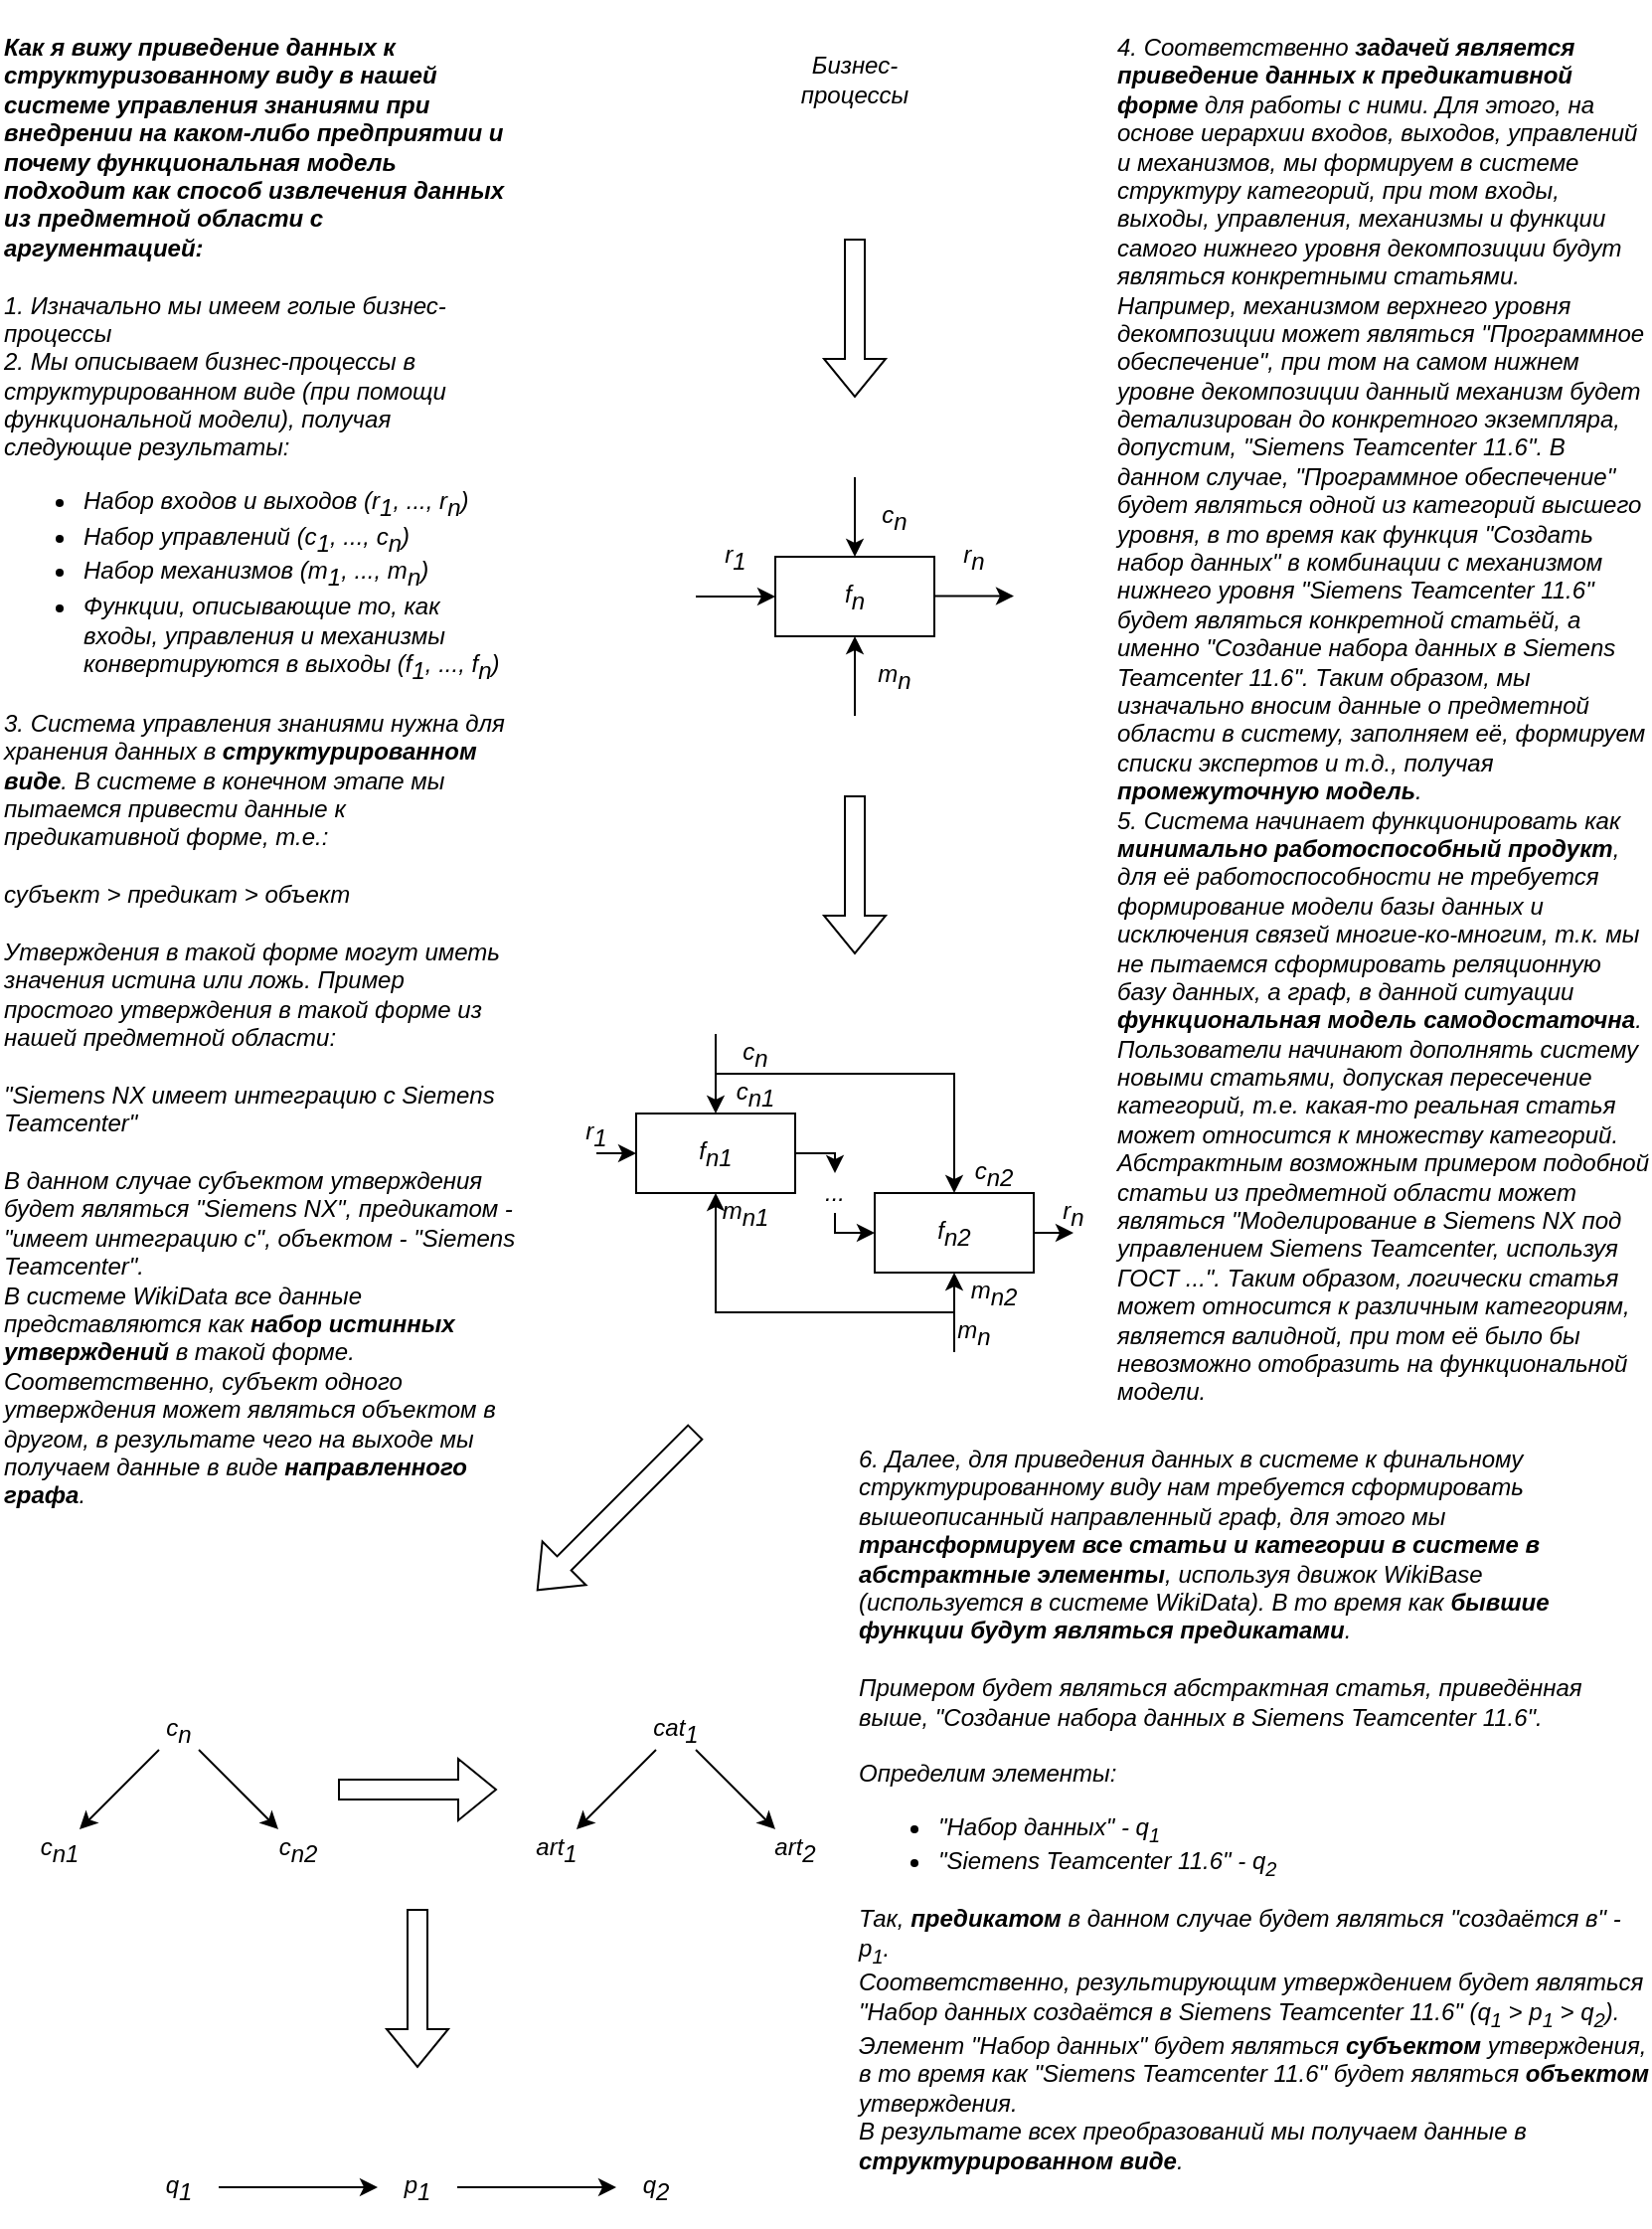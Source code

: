 <mxfile version="24.7.7">
  <diagram name="Page-1" id="Jf72inBBAvcS__dGgjvy">
    <mxGraphModel dx="1938" dy="998" grid="1" gridSize="10" guides="1" tooltips="1" connect="1" arrows="1" fold="1" page="1" pageScale="1" pageWidth="850" pageHeight="1100" math="0" shadow="0">
      <root>
        <mxCell id="0" />
        <mxCell id="1" parent="0" />
        <mxCell id="d3z8FASGUd066R5uZWC9-1" value="&lt;i style=&quot;font-size: 12px;&quot;&gt;f&lt;span style=&quot;font-size: 12px;&quot;&gt;&lt;sub style=&quot;font-size: 12px;&quot;&gt;n&lt;/sub&gt;&lt;/span&gt;&lt;/i&gt;" style="rounded=0;whiteSpace=wrap;html=1;fontStyle=0;fontSize=12;" vertex="1" parent="1">
          <mxGeometry x="400" y="280" width="80" height="40" as="geometry" />
        </mxCell>
        <mxCell id="d3z8FASGUd066R5uZWC9-2" value="" style="endArrow=classic;html=1;rounded=0;fontStyle=0;fontSize=12;" edge="1" parent="1">
          <mxGeometry width="50" height="50" relative="1" as="geometry">
            <mxPoint x="360" y="300" as="sourcePoint" />
            <mxPoint x="400" y="300" as="targetPoint" />
          </mxGeometry>
        </mxCell>
        <mxCell id="d3z8FASGUd066R5uZWC9-3" value="" style="endArrow=classic;html=1;rounded=0;fontStyle=0;fontSize=12;" edge="1" parent="1">
          <mxGeometry width="50" height="50" relative="1" as="geometry">
            <mxPoint x="480" y="299.77" as="sourcePoint" />
            <mxPoint x="520" y="299.77" as="targetPoint" />
          </mxGeometry>
        </mxCell>
        <mxCell id="d3z8FASGUd066R5uZWC9-4" value="" style="endArrow=classic;html=1;rounded=0;entryX=0.5;entryY=1;entryDx=0;entryDy=0;fontStyle=0;fontSize=12;" edge="1" parent="1" target="d3z8FASGUd066R5uZWC9-1">
          <mxGeometry width="50" height="50" relative="1" as="geometry">
            <mxPoint x="440" y="360" as="sourcePoint" />
            <mxPoint x="450" y="350" as="targetPoint" />
          </mxGeometry>
        </mxCell>
        <mxCell id="d3z8FASGUd066R5uZWC9-5" value="" style="endArrow=classic;html=1;rounded=0;fontStyle=0;fontSize=12;" edge="1" parent="1" target="d3z8FASGUd066R5uZWC9-1">
          <mxGeometry width="50" height="50" relative="1" as="geometry">
            <mxPoint x="440" y="240" as="sourcePoint" />
            <mxPoint x="540" y="319.77" as="targetPoint" />
          </mxGeometry>
        </mxCell>
        <mxCell id="d3z8FASGUd066R5uZWC9-6" value="" style="shape=flexArrow;endArrow=classic;html=1;rounded=0;fontSize=12;" edge="1" parent="1">
          <mxGeometry width="50" height="50" relative="1" as="geometry">
            <mxPoint x="440" y="120" as="sourcePoint" />
            <mxPoint x="440" y="200" as="targetPoint" />
          </mxGeometry>
        </mxCell>
        <mxCell id="d3z8FASGUd066R5uZWC9-7" value="&lt;i style=&quot;font-size: 12px;&quot;&gt;r&lt;sub style=&quot;font-size: 12px;&quot;&gt;1&lt;/sub&gt;&lt;/i&gt;" style="text;html=1;align=center;verticalAlign=middle;whiteSpace=wrap;rounded=0;fontStyle=0;fontSize=12;" vertex="1" parent="1">
          <mxGeometry x="360" y="270" width="40" height="20" as="geometry" />
        </mxCell>
        <mxCell id="d3z8FASGUd066R5uZWC9-8" value="&lt;span style=&quot;font-size: 12px;&quot;&gt;&lt;i style=&quot;font-size: 12px;&quot;&gt;r&lt;sub style=&quot;font-size: 12px;&quot;&gt;n&lt;/sub&gt;&lt;/i&gt;&lt;/span&gt;" style="text;html=1;align=center;verticalAlign=middle;whiteSpace=wrap;rounded=0;fontStyle=0;fontSize=12;" vertex="1" parent="1">
          <mxGeometry x="490" y="270" width="20" height="20" as="geometry" />
        </mxCell>
        <mxCell id="d3z8FASGUd066R5uZWC9-9" value="&lt;span style=&quot;font-size: 12px;&quot;&gt;&lt;i style=&quot;font-size: 12px;&quot;&gt;c&lt;sub style=&quot;font-size: 12px;&quot;&gt;n&lt;/sub&gt;&lt;/i&gt;&lt;/span&gt;" style="text;html=1;align=center;verticalAlign=middle;whiteSpace=wrap;rounded=0;fontStyle=0;fontSize=12;" vertex="1" parent="1">
          <mxGeometry x="450" y="250" width="20" height="20" as="geometry" />
        </mxCell>
        <mxCell id="d3z8FASGUd066R5uZWC9-10" value="&lt;span style=&quot;font-size: 12px;&quot;&gt;&lt;i style=&quot;font-size: 12px;&quot;&gt;m&lt;sub style=&quot;font-size: 12px;&quot;&gt;n&lt;/sub&gt;&lt;/i&gt;&lt;/span&gt;" style="text;html=1;align=center;verticalAlign=middle;whiteSpace=wrap;rounded=0;fontStyle=0;fontSize=12;" vertex="1" parent="1">
          <mxGeometry x="450" y="330" width="20" height="20" as="geometry" />
        </mxCell>
        <mxCell id="d3z8FASGUd066R5uZWC9-12" value="&lt;i style=&quot;font-size: 12px;&quot;&gt;f&lt;sub style=&quot;font-size: 12px;&quot;&gt;n1&lt;/sub&gt;&lt;/i&gt;" style="rounded=0;whiteSpace=wrap;html=1;fontSize=12;" vertex="1" parent="1">
          <mxGeometry x="330" y="560" width="80" height="40" as="geometry" />
        </mxCell>
        <mxCell id="d3z8FASGUd066R5uZWC9-13" value="" style="endArrow=classic;html=1;rounded=0;fontSize=12;" edge="1" parent="1">
          <mxGeometry width="50" height="50" relative="1" as="geometry">
            <mxPoint x="310" y="580" as="sourcePoint" />
            <mxPoint x="330" y="580" as="targetPoint" />
          </mxGeometry>
        </mxCell>
        <mxCell id="d3z8FASGUd066R5uZWC9-15" value="" style="endArrow=classic;html=1;rounded=0;entryX=0.5;entryY=1;entryDx=0;entryDy=0;fontSize=12;" edge="1" parent="1" target="d3z8FASGUd066R5uZWC9-12">
          <mxGeometry width="50" height="50" relative="1" as="geometry">
            <mxPoint x="490" y="660" as="sourcePoint" />
            <mxPoint x="380" y="630" as="targetPoint" />
            <Array as="points">
              <mxPoint x="370" y="660" />
            </Array>
          </mxGeometry>
        </mxCell>
        <mxCell id="d3z8FASGUd066R5uZWC9-16" value="" style="endArrow=classic;html=1;rounded=0;fontSize=12;" edge="1" parent="1" target="d3z8FASGUd066R5uZWC9-12">
          <mxGeometry width="50" height="50" relative="1" as="geometry">
            <mxPoint x="370" y="520" as="sourcePoint" />
            <mxPoint x="470" y="599.77" as="targetPoint" />
          </mxGeometry>
        </mxCell>
        <mxCell id="d3z8FASGUd066R5uZWC9-19" value="&lt;span style=&quot;font-size: 12px;&quot;&gt;&lt;i style=&quot;font-size: 12px;&quot;&gt;r&lt;sub style=&quot;font-size: 12px;&quot;&gt;1&lt;/sub&gt;&lt;/i&gt;&lt;/span&gt;" style="text;html=1;align=center;verticalAlign=middle;whiteSpace=wrap;rounded=0;fontSize=12;" vertex="1" parent="1">
          <mxGeometry x="300" y="560" width="20" height="20" as="geometry" />
        </mxCell>
        <mxCell id="d3z8FASGUd066R5uZWC9-21" value="&lt;i style=&quot;font-size: 12px;&quot;&gt;f&lt;sub style=&quot;font-size: 12px;&quot;&gt;n2&lt;/sub&gt;&lt;/i&gt;" style="rounded=0;whiteSpace=wrap;html=1;fontSize=12;" vertex="1" parent="1">
          <mxGeometry x="450" y="600" width="80" height="40" as="geometry" />
        </mxCell>
        <mxCell id="d3z8FASGUd066R5uZWC9-23" value="" style="endArrow=classic;html=1;rounded=0;exitX=1;exitY=0.5;exitDx=0;exitDy=0;fontSize=12;" edge="1" parent="1" source="d3z8FASGUd066R5uZWC9-12">
          <mxGeometry width="50" height="50" relative="1" as="geometry">
            <mxPoint x="410" y="579.62" as="sourcePoint" />
            <mxPoint x="430" y="590" as="targetPoint" />
            <Array as="points">
              <mxPoint x="430" y="580" />
            </Array>
          </mxGeometry>
        </mxCell>
        <mxCell id="d3z8FASGUd066R5uZWC9-24" value="" style="endArrow=classic;html=1;rounded=0;entryX=0.5;entryY=1;entryDx=0;entryDy=0;fontSize=12;" edge="1" parent="1" target="d3z8FASGUd066R5uZWC9-21">
          <mxGeometry width="50" height="50" relative="1" as="geometry">
            <mxPoint x="490" y="680" as="sourcePoint" />
            <mxPoint x="540" y="690" as="targetPoint" />
          </mxGeometry>
        </mxCell>
        <mxCell id="d3z8FASGUd066R5uZWC9-25" value="" style="endArrow=classic;html=1;rounded=0;fontSize=12;" edge="1" parent="1" target="d3z8FASGUd066R5uZWC9-21">
          <mxGeometry width="50" height="50" relative="1" as="geometry">
            <mxPoint x="370" y="540" as="sourcePoint" />
            <mxPoint x="630" y="659.77" as="targetPoint" />
            <Array as="points">
              <mxPoint x="490" y="540" />
            </Array>
          </mxGeometry>
        </mxCell>
        <mxCell id="d3z8FASGUd066R5uZWC9-39" value="&lt;i style=&quot;font-size: 12px;&quot;&gt;Бизнес-процессы&lt;/i&gt;" style="text;html=1;align=center;verticalAlign=middle;whiteSpace=wrap;rounded=0;fontSize=12;" vertex="1" parent="1">
          <mxGeometry x="400" width="80" height="80" as="geometry" />
        </mxCell>
        <mxCell id="d3z8FASGUd066R5uZWC9-42" value="&lt;span style=&quot;font-size: 12px;&quot;&gt;&lt;i style=&quot;font-size: 12px;&quot;&gt;c&lt;sub style=&quot;font-size: 12px;&quot;&gt;n&lt;/sub&gt;&lt;/i&gt;&lt;/span&gt;" style="text;html=1;align=center;verticalAlign=middle;whiteSpace=wrap;rounded=0;fontSize=12;" vertex="1" parent="1">
          <mxGeometry x="90" y="860" width="20" height="20" as="geometry" />
        </mxCell>
        <mxCell id="d3z8FASGUd066R5uZWC9-43" value="" style="endArrow=classic;html=1;rounded=0;fontSize=12;" edge="1" parent="1">
          <mxGeometry width="50" height="50" relative="1" as="geometry">
            <mxPoint x="90" y="880" as="sourcePoint" />
            <mxPoint x="50" y="920" as="targetPoint" />
          </mxGeometry>
        </mxCell>
        <mxCell id="d3z8FASGUd066R5uZWC9-44" value="" style="endArrow=classic;html=1;rounded=0;fontSize=12;" edge="1" parent="1">
          <mxGeometry width="50" height="50" relative="1" as="geometry">
            <mxPoint x="110" y="880" as="sourcePoint" />
            <mxPoint x="150" y="920" as="targetPoint" />
          </mxGeometry>
        </mxCell>
        <mxCell id="d3z8FASGUd066R5uZWC9-45" value="&lt;span style=&quot;font-size: 12px;&quot;&gt;&lt;i style=&quot;font-size: 12px;&quot;&gt;c&lt;sub style=&quot;font-size: 12px;&quot;&gt;n1&lt;/sub&gt;&lt;/i&gt;&lt;/span&gt;" style="text;html=1;align=center;verticalAlign=middle;whiteSpace=wrap;rounded=0;fontSize=12;" vertex="1" parent="1">
          <mxGeometry x="30" y="920" width="20" height="20" as="geometry" />
        </mxCell>
        <mxCell id="d3z8FASGUd066R5uZWC9-46" value="&lt;span style=&quot;font-size: 12px;&quot;&gt;&lt;i style=&quot;font-size: 12px;&quot;&gt;c&lt;sub style=&quot;font-size: 12px;&quot;&gt;n2&lt;/sub&gt;&lt;/i&gt;&lt;/span&gt;" style="text;html=1;align=center;verticalAlign=middle;whiteSpace=wrap;rounded=0;fontSize=12;" vertex="1" parent="1">
          <mxGeometry x="150" y="920" width="20" height="20" as="geometry" />
        </mxCell>
        <mxCell id="d3z8FASGUd066R5uZWC9-47" value="" style="shape=flexArrow;endArrow=classic;html=1;rounded=0;fontSize=12;" edge="1" parent="1">
          <mxGeometry width="50" height="50" relative="1" as="geometry">
            <mxPoint x="180" y="900" as="sourcePoint" />
            <mxPoint x="260" y="900" as="targetPoint" />
          </mxGeometry>
        </mxCell>
        <mxCell id="d3z8FASGUd066R5uZWC9-51" value="&lt;span style=&quot;font-size: 12px;&quot;&gt;&lt;i style=&quot;font-size: 12px;&quot;&gt;cat&lt;sub style=&quot;font-size: 12px;&quot;&gt;1&lt;/sub&gt;&lt;/i&gt;&lt;/span&gt;" style="text;html=1;align=center;verticalAlign=middle;whiteSpace=wrap;rounded=0;fontSize=12;" vertex="1" parent="1">
          <mxGeometry x="340" y="860" width="20" height="20" as="geometry" />
        </mxCell>
        <mxCell id="d3z8FASGUd066R5uZWC9-53" value="" style="endArrow=classic;html=1;rounded=0;fontSize=12;" edge="1" parent="1">
          <mxGeometry width="50" height="50" relative="1" as="geometry">
            <mxPoint x="340" y="880" as="sourcePoint" />
            <mxPoint x="300" y="920" as="targetPoint" />
          </mxGeometry>
        </mxCell>
        <mxCell id="d3z8FASGUd066R5uZWC9-54" value="" style="endArrow=classic;html=1;rounded=0;fontSize=12;" edge="1" parent="1">
          <mxGeometry width="50" height="50" relative="1" as="geometry">
            <mxPoint x="360" y="880" as="sourcePoint" />
            <mxPoint x="400" y="920" as="targetPoint" />
          </mxGeometry>
        </mxCell>
        <mxCell id="d3z8FASGUd066R5uZWC9-55" value="&lt;span style=&quot;font-size: 12px;&quot;&gt;&lt;i style=&quot;font-size: 12px;&quot;&gt;art&lt;sub style=&quot;font-size: 12px;&quot;&gt;1&lt;/sub&gt;&lt;/i&gt;&lt;/span&gt;" style="text;html=1;align=center;verticalAlign=middle;whiteSpace=wrap;rounded=0;fontSize=12;" vertex="1" parent="1">
          <mxGeometry x="280" y="920" width="20" height="20" as="geometry" />
        </mxCell>
        <mxCell id="d3z8FASGUd066R5uZWC9-56" value="&lt;span style=&quot;font-size: 12px;&quot;&gt;&lt;i style=&quot;font-size: 12px;&quot;&gt;art&lt;sub style=&quot;font-size: 12px;&quot;&gt;2&lt;/sub&gt;&lt;/i&gt;&lt;/span&gt;" style="text;html=1;align=center;verticalAlign=middle;whiteSpace=wrap;rounded=0;fontSize=12;" vertex="1" parent="1">
          <mxGeometry x="400" y="920" width="20" height="20" as="geometry" />
        </mxCell>
        <mxCell id="d3z8FASGUd066R5uZWC9-60" value="" style="shape=flexArrow;endArrow=classic;html=1;rounded=0;fontSize=12;" edge="1" parent="1">
          <mxGeometry width="50" height="50" relative="1" as="geometry">
            <mxPoint x="220" y="960" as="sourcePoint" />
            <mxPoint x="220" y="1040" as="targetPoint" />
          </mxGeometry>
        </mxCell>
        <mxCell id="d3z8FASGUd066R5uZWC9-68" value="&lt;i style=&quot;font-size: 12px;&quot;&gt;q&lt;sub style=&quot;font-size: 12px;&quot;&gt;1&lt;/sub&gt;&lt;/i&gt;" style="text;html=1;align=center;verticalAlign=middle;whiteSpace=wrap;rounded=0;fontSize=12;" vertex="1" parent="1">
          <mxGeometry x="80" y="1090" width="40" height="20" as="geometry" />
        </mxCell>
        <mxCell id="d3z8FASGUd066R5uZWC9-69" value="&lt;span style=&quot;font-size: 12px;&quot;&gt;&lt;i style=&quot;font-size: 12px;&quot;&gt;q&lt;sub style=&quot;font-size: 12px;&quot;&gt;2&lt;/sub&gt;&lt;/i&gt;&lt;/span&gt;" style="text;html=1;align=center;verticalAlign=middle;whiteSpace=wrap;rounded=0;fontSize=12;" vertex="1" parent="1">
          <mxGeometry x="320" y="1090" width="40" height="20" as="geometry" />
        </mxCell>
        <mxCell id="d3z8FASGUd066R5uZWC9-70" value="" style="endArrow=classic;html=1;rounded=0;entryX=0;entryY=0.5;entryDx=0;entryDy=0;exitX=1;exitY=0.5;exitDx=0;exitDy=0;fontSize=12;" edge="1" parent="1" source="d3z8FASGUd066R5uZWC9-68" target="d3z8FASGUd066R5uZWC9-71">
          <mxGeometry width="50" height="50" relative="1" as="geometry">
            <mxPoint x="160" y="1099.72" as="sourcePoint" />
            <mxPoint x="190" y="1099.72" as="targetPoint" />
          </mxGeometry>
        </mxCell>
        <mxCell id="d3z8FASGUd066R5uZWC9-71" value="&lt;span style=&quot;font-size: 12px;&quot;&gt;&lt;i style=&quot;font-size: 12px;&quot;&gt;p&lt;sub style=&quot;font-size: 12px;&quot;&gt;1&lt;/sub&gt;&lt;/i&gt;&lt;/span&gt;" style="text;html=1;align=center;verticalAlign=middle;whiteSpace=wrap;rounded=0;fontSize=12;" vertex="1" parent="1">
          <mxGeometry x="200" y="1090" width="40" height="20" as="geometry" />
        </mxCell>
        <mxCell id="d3z8FASGUd066R5uZWC9-72" value="" style="endArrow=classic;html=1;rounded=0;entryX=0;entryY=0.5;entryDx=0;entryDy=0;exitX=1;exitY=0.5;exitDx=0;exitDy=0;fontSize=12;" edge="1" parent="1" source="d3z8FASGUd066R5uZWC9-71" target="d3z8FASGUd066R5uZWC9-69">
          <mxGeometry width="50" height="50" relative="1" as="geometry">
            <mxPoint x="130" y="1110" as="sourcePoint" />
            <mxPoint x="210" y="1110" as="targetPoint" />
          </mxGeometry>
        </mxCell>
        <mxCell id="d3z8FASGUd066R5uZWC9-73" value="&lt;div style=&quot;font-size: 12px;&quot;&gt;&lt;i style=&quot;font-size: 12px;&quot;&gt;&lt;b&gt;Как я вижу приведение данных к структуризованному виду в нашей системе управления знаниями при внедрении на каком-либо предприятии и почему функциональная модель подходит как способ извлечения данных из предметной области с аргументацией:&lt;/b&gt;&lt;/i&gt;&lt;/div&gt;&lt;div style=&quot;font-size: 12px;&quot;&gt;&lt;i style=&quot;font-size: 12px;&quot;&gt;&lt;br style=&quot;font-size: 12px;&quot;&gt;&lt;/i&gt;&lt;/div&gt;&lt;div style=&quot;font-size: 12px;&quot;&gt;&lt;i style=&quot;font-size: 12px;&quot;&gt;1. Изначально мы имеем голые бизнес-процессы&lt;/i&gt;&lt;/div&gt;&lt;div style=&quot;font-size: 12px;&quot;&gt;&lt;i style=&quot;font-size: 12px;&quot;&gt;2. Мы описываем бизнес-процессы в структурированном виде (при помощи функциональной модели), получая следующие результаты:&lt;/i&gt;&lt;/div&gt;&lt;div style=&quot;font-size: 12px;&quot;&gt;&lt;ul style=&quot;font-size: 12px;&quot;&gt;&lt;li style=&quot;font-size: 12px;&quot;&gt;&lt;i style=&quot;font-size: 12px;&quot;&gt;Набор входов и выходов&amp;nbsp;&lt;/i&gt;&lt;i style=&quot;background-color: initial; font-size: 12px;&quot;&gt;(r&lt;sub style=&quot;font-size: 12px;&quot;&gt;1&lt;/sub&gt;, ..., r&lt;sub style=&quot;font-size: 12px;&quot;&gt;n&lt;/sub&gt;)&lt;/i&gt;&lt;/li&gt;&lt;li style=&quot;font-size: 12px;&quot;&gt;&lt;i style=&quot;font-size: 12px;&quot;&gt;Набор управлений (c&lt;sub style=&quot;font-size: 12px;&quot;&gt;1&lt;/sub&gt;, ..., c&lt;sub style=&quot;font-size: 12px;&quot;&gt;n&lt;/sub&gt;)&lt;/i&gt;&lt;/li&gt;&lt;li style=&quot;font-size: 12px;&quot;&gt;&lt;i style=&quot;font-size: 12px;&quot;&gt;Набор механизмов (m&lt;sub style=&quot;font-size: 12px;&quot;&gt;1&lt;/sub&gt;, ..., m&lt;sub style=&quot;font-size: 12px;&quot;&gt;n&lt;/sub&gt;)&lt;/i&gt;&lt;/li&gt;&lt;li style=&quot;font-size: 12px;&quot;&gt;&lt;i style=&quot;font-size: 12px;&quot;&gt;Функции, описывающие то, как входы, управления и механизмы конвертируются в выходы (f&lt;sub style=&quot;font-size: 12px;&quot;&gt;1&lt;/sub&gt;, ..., f&lt;sub style=&quot;font-size: 12px;&quot;&gt;n&lt;/sub&gt;)&lt;/i&gt;&lt;/li&gt;&lt;/ul&gt;&lt;span style=&quot;font-size: 12px;&quot;&gt;&lt;i style=&quot;font-size: 12px;&quot;&gt;3. Система управления знаниями нужна для хранения данных в &lt;b style=&quot;font-size: 12px;&quot;&gt;структурированном виде&lt;/b&gt;. В системе в конечном этапе мы пытаемся привести данные к предикативной форме, т.е.:&lt;/i&gt;&lt;/span&gt;&lt;/div&gt;&lt;div style=&quot;font-size: 12px;&quot;&gt;&lt;span style=&quot;font-size: 12px;&quot;&gt;&lt;i style=&quot;font-size: 12px;&quot;&gt;&lt;br style=&quot;font-size: 12px;&quot;&gt;&lt;/i&gt;&lt;/span&gt;&lt;/div&gt;&lt;div style=&quot;font-size: 12px;&quot;&gt;&lt;span style=&quot;font-size: 12px;&quot;&gt;&lt;i style=&quot;font-size: 12px;&quot;&gt;субъект &amp;gt; предикат &amp;gt; объект&lt;/i&gt;&lt;/span&gt;&lt;/div&gt;&lt;div style=&quot;font-size: 12px;&quot;&gt;&lt;span style=&quot;font-size: 12px;&quot;&gt;&lt;i style=&quot;font-size: 12px;&quot;&gt;&lt;br style=&quot;font-size: 12px;&quot;&gt;&lt;/i&gt;&lt;/span&gt;&lt;/div&gt;&lt;div style=&quot;font-size: 12px;&quot;&gt;&lt;span style=&quot;font-size: 12px;&quot;&gt;&lt;i style=&quot;font-size: 12px;&quot;&gt;Утверждения в такой форме могут иметь значения истина или ложь. Пример простого утверждения в такой форме из нашей предметной области:&lt;/i&gt;&lt;/span&gt;&lt;/div&gt;&lt;div style=&quot;font-size: 12px;&quot;&gt;&lt;span style=&quot;font-size: 12px;&quot;&gt;&lt;i style=&quot;font-size: 12px;&quot;&gt;&lt;br style=&quot;font-size: 12px;&quot;&gt;&lt;/i&gt;&lt;/span&gt;&lt;/div&gt;&lt;div style=&quot;font-size: 12px;&quot;&gt;&lt;i style=&quot;font-size: 12px;&quot;&gt;&quot;Siemens NX имеет интеграцию с Siemens Teamcenter&quot;&lt;/i&gt;&lt;/div&gt;&lt;div style=&quot;font-size: 12px;&quot;&gt;&lt;i style=&quot;font-size: 12px;&quot;&gt;&lt;br style=&quot;font-size: 12px;&quot;&gt;&lt;/i&gt;&lt;/div&gt;&lt;div style=&quot;font-size: 12px;&quot;&gt;&lt;i style=&quot;font-size: 12px;&quot;&gt;В данном случае субъектом утверждения будет являться &quot;Siemens NX&quot;, предикатом - &quot;имеет интеграцию с&quot;, объектом - &quot;Siemens Teamcenter&quot;.&lt;/i&gt;&lt;/div&gt;&lt;div style=&quot;font-size: 12px;&quot;&gt;&lt;i style=&quot;font-size: 12px;&quot;&gt;В системе WikiData все данные представляются как &lt;b&gt;набор истинных утверждений&lt;/b&gt; в такой форме. Соответственно, субъект одного утверждения может являться объектом в другом, в результате чего на выходе мы получаем данные в виде &lt;b style=&quot;font-size: 12px;&quot;&gt;направленного графа&lt;/b&gt;.&lt;/i&gt;&lt;/div&gt;" style="text;html=1;align=left;verticalAlign=top;whiteSpace=wrap;rounded=0;labelPosition=center;verticalLabelPosition=middle;fontSize=12;" vertex="1" parent="1">
          <mxGeometry x="10" y="10" width="260" height="780" as="geometry" />
        </mxCell>
        <mxCell id="d3z8FASGUd066R5uZWC9-74" value="&lt;i style=&quot;font-size: 12px;&quot;&gt;4. Соответственно &lt;b&gt;задачей является приведение данных к предикативной форме&lt;/b&gt; для работы с ними. Для этого, на основе иерархии входов, выходов, управлений и механизмов, мы формируем в системе структуру категорий, при том входы, выходы, управления, механизмы и функции самого нижнего уровня декомпозиции будут являться конкретными статьями.&lt;/i&gt;&lt;div style=&quot;font-size: 12px;&quot;&gt;&lt;i style=&quot;background-color: initial; font-size: 12px;&quot;&gt;Например, механизмом верхнего уровня декомпозиции может являться &quot;Программное обеспечение&quot;, при том на самом нижнем уровне декомпозиции данный механизм будет детализирован до конкретного экземпляра, допустим, &quot;Siemens Teamcenter 11.6&quot;. В данном случае, &quot;Программное обеспечение&quot; будет являться одной из категорий высшего уровня, в то время как функция &quot;Создать набор данных&quot; в комбинации с механизмом нижнего уровня &quot;Siemens Teamcenter 11.6&quot; будет являться конкретной статьёй, а именно &quot;Создание набора данных в Siemens Teamcenter 11.6&quot;. Таким образом, мы изначально вносим данные о предметной области в систему, заполняем её, формируем списки экспертов и т.д., получая &lt;b style=&quot;font-size: 12px;&quot;&gt;промежуточную модель&lt;/b&gt;.&lt;/i&gt;&lt;/div&gt;&lt;div style=&quot;font-size: 12px;&quot;&gt;&lt;i style=&quot;background-color: initial; font-size: 12px;&quot;&gt;5. Система начинает функционировать как &lt;b&gt;минимально работоспособный продукт&lt;/b&gt;, для её работоспособности не требуется формирование модели базы данных и исключения связей многие-ко-многим, т.к. мы не пытаемся сформировать реляционную базу данных, а граф, в данной ситуации &lt;b style=&quot;font-size: 12px;&quot;&gt;функциональная модель самодостаточна&lt;/b&gt;. Пользователи начинают дополнять систему новыми статьями, допуская пересечение категорий, т.е. какая-то реальная статья может относится к множеству категорий.&lt;/i&gt;&lt;/div&gt;&lt;div style=&quot;font-size: 12px;&quot;&gt;&lt;i style=&quot;font-size: 12px;&quot;&gt;Абстрактным возможным примером подобной статьи из предметной области может являться &quot;Моделирование в Siemens NX под управлением Siemens Teamcenter, используя ГОСТ ...&quot;. Таким образом, логически статья может относится к различным категориям, является валидной, при том её было бы невозможно отобразить на функциональной модели.&lt;/i&gt;&lt;/div&gt;" style="text;html=1;align=left;verticalAlign=top;whiteSpace=wrap;rounded=0;labelPosition=center;verticalLabelPosition=middle;fontSize=12;" vertex="1" parent="1">
          <mxGeometry x="570" y="10" width="270" height="700" as="geometry" />
        </mxCell>
        <mxCell id="d3z8FASGUd066R5uZWC9-75" value="" style="endArrow=classic;html=1;rounded=0;exitX=1;exitY=0.5;exitDx=0;exitDy=0;fontSize=12;" edge="1" parent="1" source="d3z8FASGUd066R5uZWC9-21">
          <mxGeometry width="50" height="50" relative="1" as="geometry">
            <mxPoint x="550" y="619.77" as="sourcePoint" />
            <mxPoint x="550" y="620" as="targetPoint" />
          </mxGeometry>
        </mxCell>
        <mxCell id="d3z8FASGUd066R5uZWC9-76" value="&lt;span style=&quot;font-size: 12px;&quot;&gt;&lt;i style=&quot;font-size: 12px;&quot;&gt;r&lt;sub style=&quot;font-size: 12px;&quot;&gt;n&lt;/sub&gt;&lt;/i&gt;&lt;/span&gt;" style="text;html=1;align=center;verticalAlign=middle;whiteSpace=wrap;rounded=0;fontSize=12;" vertex="1" parent="1">
          <mxGeometry x="540" y="600" width="20" height="20" as="geometry" />
        </mxCell>
        <mxCell id="d3z8FASGUd066R5uZWC9-78" value="&lt;span style=&quot;font-size: 12px;&quot;&gt;&lt;i style=&quot;font-size: 12px;&quot;&gt;c&lt;sub style=&quot;font-size: 12px;&quot;&gt;n&lt;/sub&gt;&lt;/i&gt;&lt;/span&gt;" style="text;html=1;align=center;verticalAlign=middle;whiteSpace=wrap;rounded=0;fontSize=12;" vertex="1" parent="1">
          <mxGeometry x="380" y="520" width="20" height="20" as="geometry" />
        </mxCell>
        <mxCell id="d3z8FASGUd066R5uZWC9-79" value="&lt;span style=&quot;font-size: 12px;&quot;&gt;&lt;i style=&quot;font-size: 12px;&quot;&gt;c&lt;sub style=&quot;font-size: 12px;&quot;&gt;n1&lt;/sub&gt;&lt;/i&gt;&lt;/span&gt;" style="text;html=1;align=center;verticalAlign=middle;whiteSpace=wrap;rounded=0;fontSize=12;" vertex="1" parent="1">
          <mxGeometry x="380" y="540" width="20" height="20" as="geometry" />
        </mxCell>
        <mxCell id="d3z8FASGUd066R5uZWC9-80" value="&lt;span style=&quot;font-size: 12px;&quot;&gt;&lt;i style=&quot;font-size: 12px;&quot;&gt;c&lt;sub style=&quot;font-size: 12px;&quot;&gt;n2&lt;/sub&gt;&lt;/i&gt;&lt;/span&gt;" style="text;html=1;align=center;verticalAlign=middle;whiteSpace=wrap;rounded=0;fontSize=12;" vertex="1" parent="1">
          <mxGeometry x="500" y="580" width="20" height="20" as="geometry" />
        </mxCell>
        <mxCell id="d3z8FASGUd066R5uZWC9-81" value="&lt;span style=&quot;font-size: 12px;&quot;&gt;&lt;i style=&quot;font-size: 12px;&quot;&gt;m&lt;sub style=&quot;font-size: 12px;&quot;&gt;n&lt;/sub&gt;&lt;/i&gt;&lt;/span&gt;" style="text;html=1;align=center;verticalAlign=middle;whiteSpace=wrap;rounded=0;fontSize=12;" vertex="1" parent="1">
          <mxGeometry x="490" y="660" width="20" height="20" as="geometry" />
        </mxCell>
        <mxCell id="d3z8FASGUd066R5uZWC9-82" value="&lt;span style=&quot;font-size: 12px;&quot;&gt;&lt;i style=&quot;font-size: 12px;&quot;&gt;m&lt;sub style=&quot;font-size: 12px;&quot;&gt;n2&lt;/sub&gt;&lt;/i&gt;&lt;/span&gt;" style="text;html=1;align=center;verticalAlign=middle;whiteSpace=wrap;rounded=0;fontSize=12;" vertex="1" parent="1">
          <mxGeometry x="500" y="640" width="20" height="20" as="geometry" />
        </mxCell>
        <mxCell id="d3z8FASGUd066R5uZWC9-83" value="&lt;span style=&quot;font-size: 12px;&quot;&gt;&lt;i style=&quot;font-size: 12px;&quot;&gt;m&lt;sub style=&quot;font-size: 12px;&quot;&gt;n1&lt;/sub&gt;&lt;/i&gt;&lt;/span&gt;" style="text;html=1;align=center;verticalAlign=middle;whiteSpace=wrap;rounded=0;fontSize=12;" vertex="1" parent="1">
          <mxGeometry x="375" y="600" width="20" height="20" as="geometry" />
        </mxCell>
        <mxCell id="d3z8FASGUd066R5uZWC9-84" value="" style="endArrow=classic;html=1;rounded=0;entryX=0;entryY=0.5;entryDx=0;entryDy=0;fontSize=12;" edge="1" parent="1" target="d3z8FASGUd066R5uZWC9-21">
          <mxGeometry width="50" height="50" relative="1" as="geometry">
            <mxPoint x="430" y="610" as="sourcePoint" />
            <mxPoint x="440" y="600" as="targetPoint" />
            <Array as="points">
              <mxPoint x="430" y="620" />
            </Array>
          </mxGeometry>
        </mxCell>
        <mxCell id="d3z8FASGUd066R5uZWC9-85" value="&lt;span style=&quot;font-size: 12px;&quot;&gt;&lt;i style=&quot;font-size: 12px;&quot;&gt;...&lt;/i&gt;&lt;/span&gt;" style="text;html=1;align=center;verticalAlign=middle;whiteSpace=wrap;rounded=0;fontSize=12;" vertex="1" parent="1">
          <mxGeometry x="420" y="590" width="20" height="20" as="geometry" />
        </mxCell>
        <mxCell id="d3z8FASGUd066R5uZWC9-86" value="" style="shape=flexArrow;endArrow=classic;html=1;rounded=0;fontSize=12;" edge="1" parent="1">
          <mxGeometry width="50" height="50" relative="1" as="geometry">
            <mxPoint x="440" y="400" as="sourcePoint" />
            <mxPoint x="440" y="480" as="targetPoint" />
          </mxGeometry>
        </mxCell>
        <mxCell id="d3z8FASGUd066R5uZWC9-87" value="" style="shape=flexArrow;endArrow=classic;html=1;rounded=0;fontSize=12;" edge="1" parent="1">
          <mxGeometry width="50" height="50" relative="1" as="geometry">
            <mxPoint x="360" y="720" as="sourcePoint" />
            <mxPoint x="280" y="800" as="targetPoint" />
          </mxGeometry>
        </mxCell>
        <mxCell id="d3z8FASGUd066R5uZWC9-88" value="&lt;i style=&quot;&quot;&gt;&lt;font style=&quot;font-size: 12px;&quot;&gt;6. Далее, для приведения данных в системе к финальному структурированному виду нам требуется сформировать вышеописанный направленный граф, для этого мы &lt;b style=&quot;&quot;&gt;трансформируем все статьи и категории в системе в абстрактные элементы&lt;/b&gt;, используя движок WikiBase (используется в системе WikiData). В то время как &lt;b style=&quot;&quot;&gt;бывшие функции будут являться предикатами&lt;/b&gt;.&lt;/font&gt;&lt;/i&gt;&lt;div style=&quot;&quot;&gt;&lt;font style=&quot;font-size: 12px;&quot;&gt;&lt;br&gt;&lt;/font&gt;&lt;/div&gt;&lt;div style=&quot;&quot;&gt;&lt;i&gt;&lt;font style=&quot;font-size: 12px;&quot;&gt;Примером будет являться абстрактная статья, приведённая выше, &quot;Создание набора данных в Siemens Teamcenter 11.6&quot;.&lt;/font&gt;&lt;/i&gt;&lt;/div&gt;&lt;div style=&quot;&quot;&gt;&lt;font style=&quot;font-size: 12px;&quot;&gt;&lt;br&gt;&lt;/font&gt;&lt;/div&gt;&lt;div style=&quot;&quot;&gt;&lt;i&gt;&lt;font style=&quot;font-size: 12px;&quot;&gt;Определим элементы:&lt;/font&gt;&lt;/i&gt;&lt;/div&gt;&lt;div style=&quot;&quot;&gt;&lt;ul&gt;&lt;li&gt;&lt;i&gt;&lt;font style=&quot;font-size: 12px;&quot;&gt;&quot;Набор данных&quot; - q&lt;sub&gt;1&lt;/sub&gt;&lt;/font&gt;&lt;/i&gt;&lt;/li&gt;&lt;li&gt;&lt;font style=&quot;font-size: 12px;&quot;&gt;&lt;i style=&quot;&quot;&gt;&lt;font style=&quot;font-size: 12px;&quot;&gt;&quot;Siemens Teamcenter 11.6&quot; -&amp;nbsp;&lt;/font&gt;&lt;/i&gt;&lt;i style=&quot;background-color: initial;&quot;&gt;q&lt;sub&gt;2&lt;/sub&gt;&lt;/i&gt;&lt;/font&gt;&lt;/li&gt;&lt;/ul&gt;&lt;/div&gt;&lt;div style=&quot;&quot;&gt;&lt;i&gt;Так, &lt;b&gt;предикатом&lt;/b&gt; в данном случае будет являться &quot;создаётся в&quot; - p&lt;sub&gt;1&lt;/sub&gt;.&lt;/i&gt;&lt;/div&gt;&lt;div style=&quot;&quot;&gt;&lt;i style=&quot;background-color: initial;&quot;&gt;Соответственно, результирующим утверждением будет являться &quot;Набор данных создаётся в Siemens Teamcenter 11.6&quot; (&lt;/i&gt;&lt;i style=&quot;background-color: initial;&quot;&gt;q&lt;sub&gt;1&lt;/sub&gt;&amp;nbsp;&amp;gt;&amp;nbsp;&lt;/i&gt;&lt;i style=&quot;background-color: initial;&quot;&gt;p&lt;sub&gt;1&lt;/sub&gt;&amp;nbsp;&amp;gt;&amp;nbsp;&lt;/i&gt;&lt;i style=&quot;background-color: initial;&quot;&gt;q&lt;sub&gt;2&lt;/sub&gt;&lt;/i&gt;&lt;i style=&quot;background-color: initial;&quot;&gt;).&lt;/i&gt;&lt;/div&gt;&lt;div style=&quot;&quot;&gt;&lt;i style=&quot;background-color: initial;&quot;&gt;Элемент &quot;Набор данных&quot; будет являться &lt;b&gt;субъектом&lt;/b&gt; утверждения, в то время как &quot;Siemens Teamcenter 11.6&quot; будет являться &lt;b&gt;объектом&lt;/b&gt; утверждения.&lt;/i&gt;&lt;/div&gt;&lt;div style=&quot;&quot;&gt;&lt;i style=&quot;background-color: initial;&quot;&gt;В результате всех преобразований мы получаем данные в &lt;b&gt;структурированном виде&lt;/b&gt;.&lt;/i&gt;&lt;/div&gt;" style="text;html=1;align=left;verticalAlign=top;whiteSpace=wrap;rounded=0;labelPosition=center;verticalLabelPosition=middle;fontSize=12;" vertex="1" parent="1">
          <mxGeometry x="440" y="720" width="400" height="400" as="geometry" />
        </mxCell>
      </root>
    </mxGraphModel>
  </diagram>
</mxfile>
